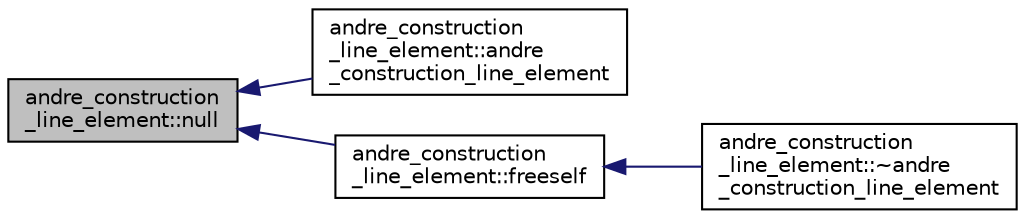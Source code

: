 digraph "andre_construction_line_element::null"
{
  edge [fontname="Helvetica",fontsize="10",labelfontname="Helvetica",labelfontsize="10"];
  node [fontname="Helvetica",fontsize="10",shape=record];
  rankdir="LR";
  Node235 [label="andre_construction\l_line_element::null",height=0.2,width=0.4,color="black", fillcolor="grey75", style="filled", fontcolor="black"];
  Node235 -> Node236 [dir="back",color="midnightblue",fontsize="10",style="solid",fontname="Helvetica"];
  Node236 [label="andre_construction\l_line_element::andre\l_construction_line_element",height=0.2,width=0.4,color="black", fillcolor="white", style="filled",URL="$d6/de0/classandre__construction__line__element.html#a09cd94d28949192bf710a279062441dc"];
  Node235 -> Node237 [dir="back",color="midnightblue",fontsize="10",style="solid",fontname="Helvetica"];
  Node237 [label="andre_construction\l_line_element::freeself",height=0.2,width=0.4,color="black", fillcolor="white", style="filled",URL="$d6/de0/classandre__construction__line__element.html#ae45739a19eb3b4d18fc7b2adfce70bfa"];
  Node237 -> Node238 [dir="back",color="midnightblue",fontsize="10",style="solid",fontname="Helvetica"];
  Node238 [label="andre_construction\l_line_element::~andre\l_construction_line_element",height=0.2,width=0.4,color="black", fillcolor="white", style="filled",URL="$d6/de0/classandre__construction__line__element.html#a6ec35284816050fb2fc1dced3369c4c1"];
}
